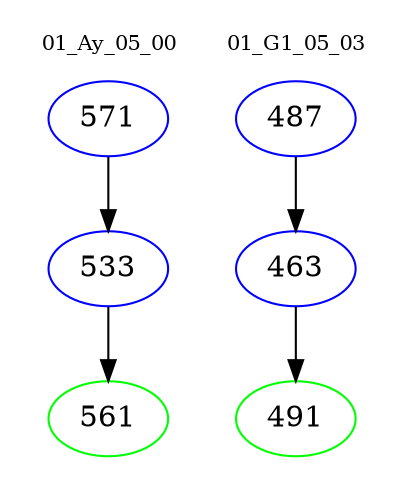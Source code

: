 digraph{
subgraph cluster_0 {
color = white
label = "01_Ay_05_00";
fontsize=10;
T0_571 [label="571", color="blue"]
T0_571 -> T0_533 [color="black"]
T0_533 [label="533", color="blue"]
T0_533 -> T0_561 [color="black"]
T0_561 [label="561", color="green"]
}
subgraph cluster_1 {
color = white
label = "01_G1_05_03";
fontsize=10;
T1_487 [label="487", color="blue"]
T1_487 -> T1_463 [color="black"]
T1_463 [label="463", color="blue"]
T1_463 -> T1_491 [color="black"]
T1_491 [label="491", color="green"]
}
}
